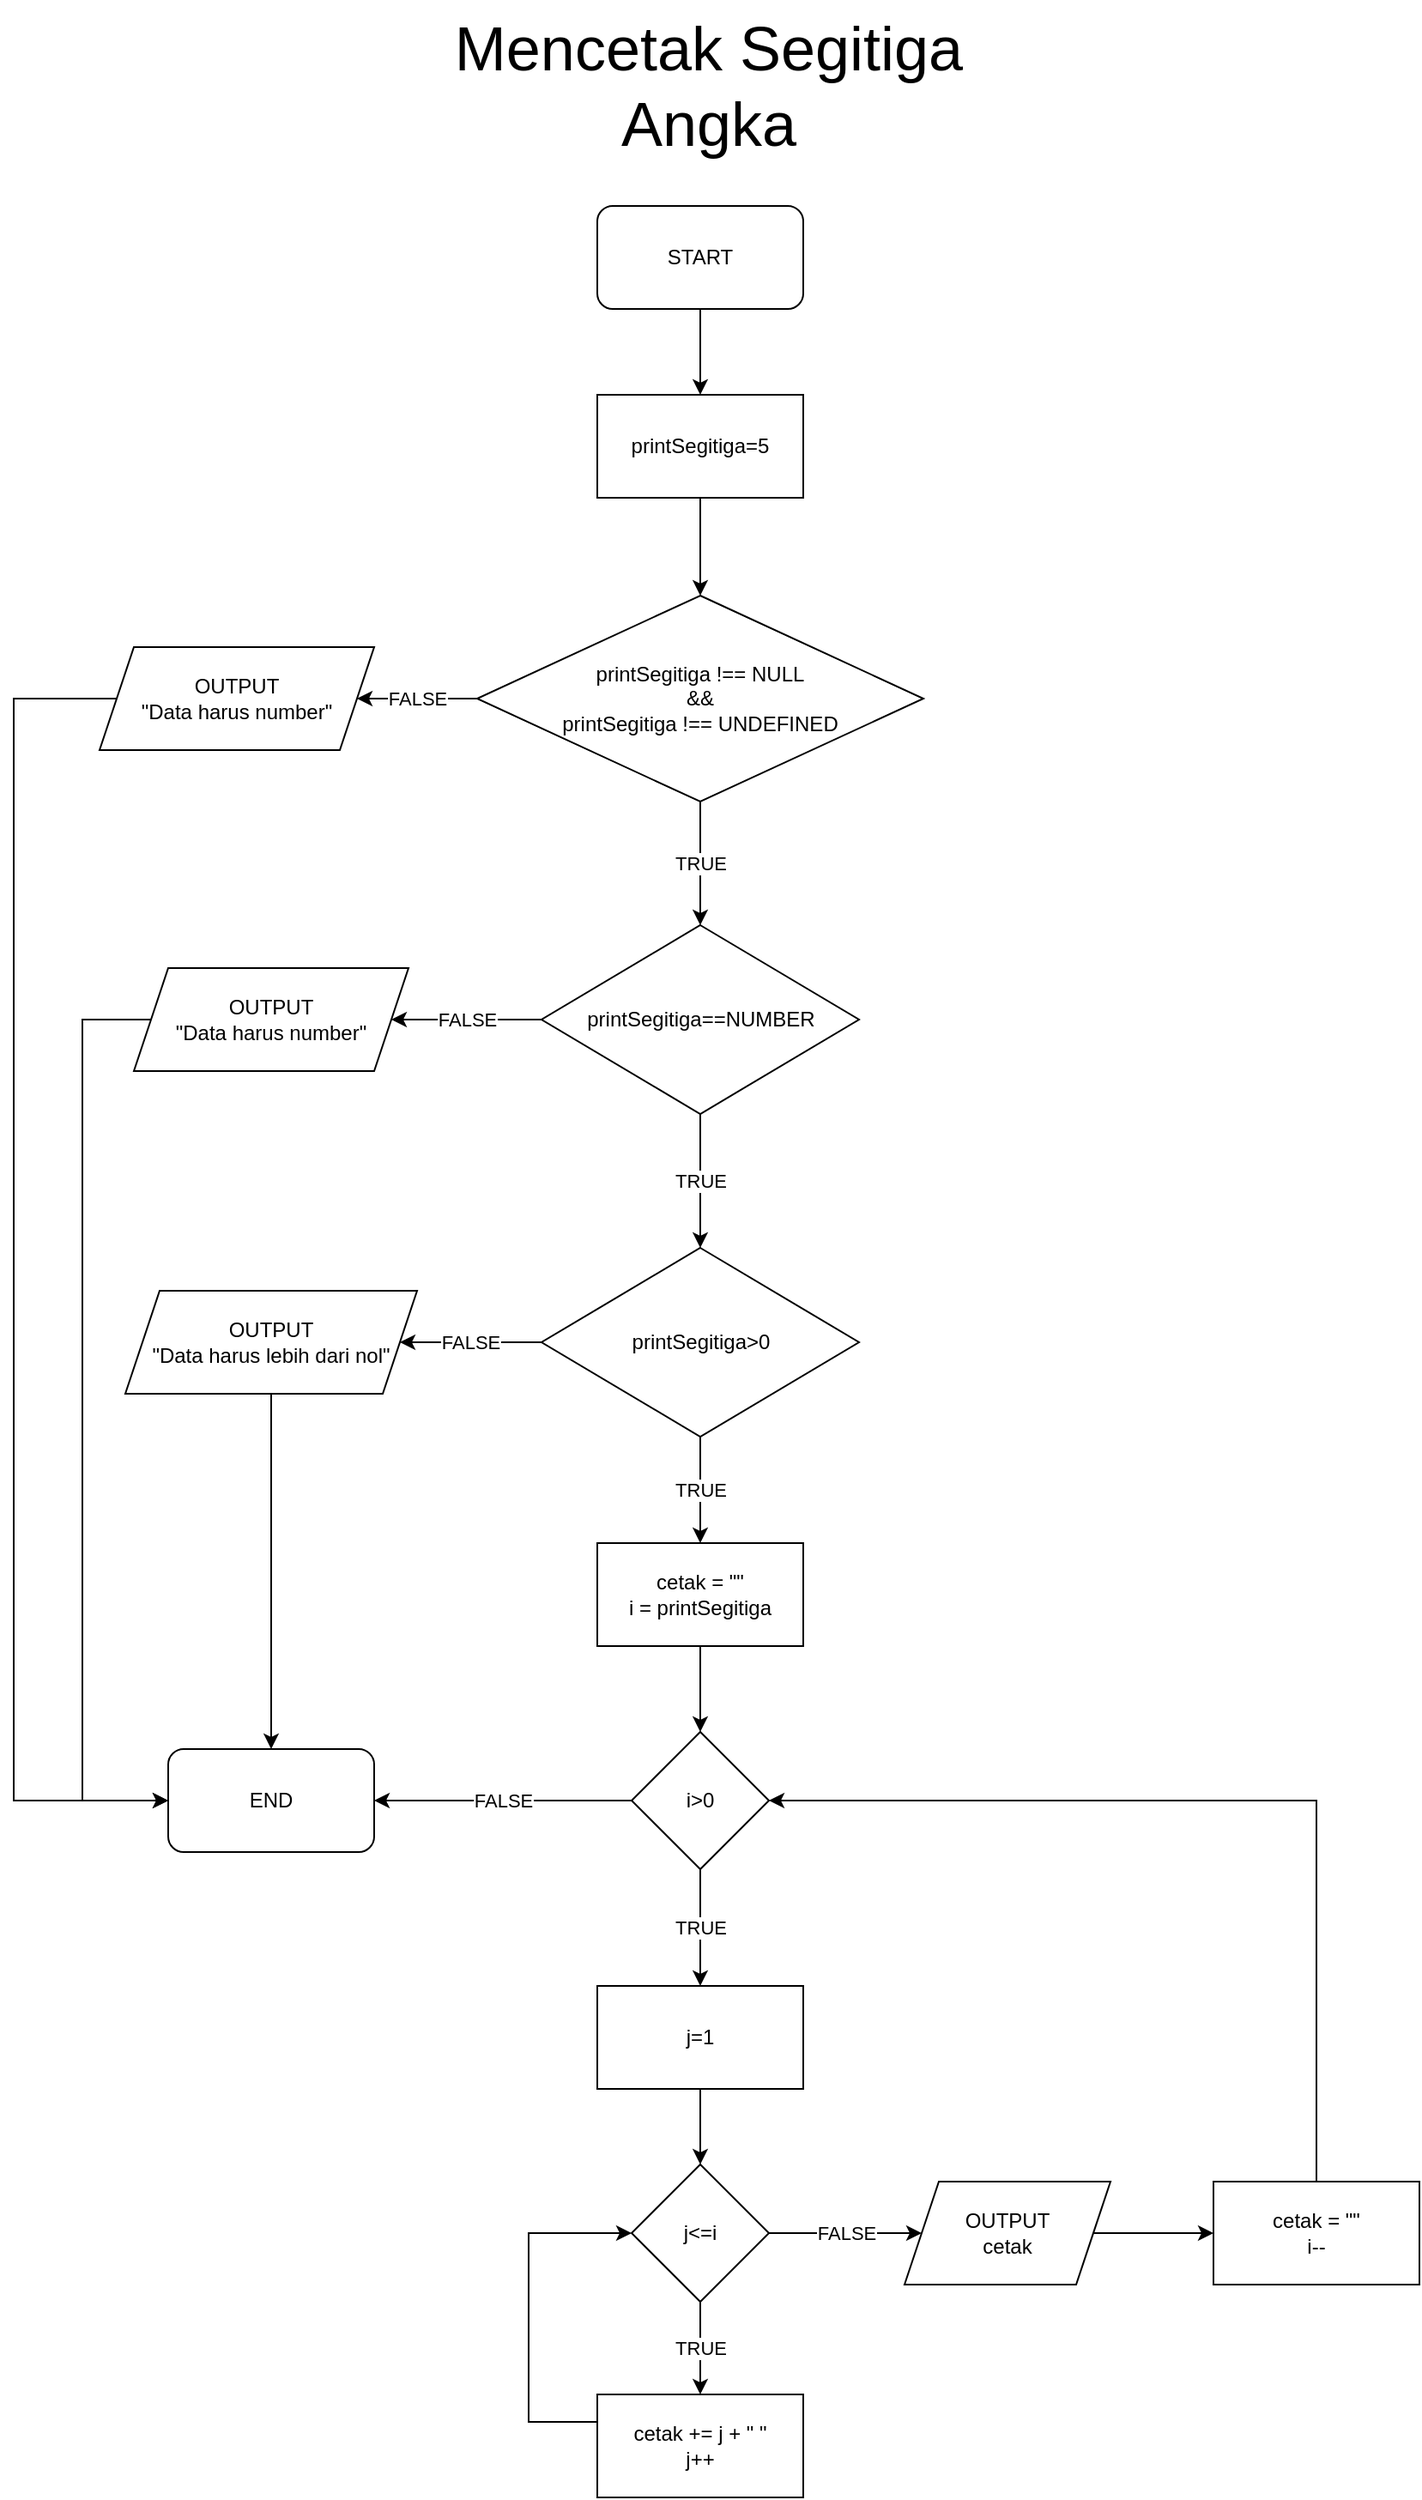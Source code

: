 <mxfile version="16.2.7" type="google"><diagram id="EGHA-ptssCjFp4QLXoKv" name="Page-1"><mxGraphModel dx="755" dy="419" grid="1" gridSize="10" guides="1" tooltips="1" connect="1" arrows="1" fold="1" page="1" pageScale="1" pageWidth="850" pageHeight="1100" math="0" shadow="0"><root><mxCell id="0"/><mxCell id="1" parent="0"/><mxCell id="jVIK0nIMyzVFKDhPMvyU-5" value="" style="edgeStyle=orthogonalEdgeStyle;rounded=0;orthogonalLoop=1;jettySize=auto;html=1;" edge="1" parent="1" source="dtqWLQeytqhg2CHUCtN--1" target="jVIK0nIMyzVFKDhPMvyU-4"><mxGeometry relative="1" as="geometry"/></mxCell><mxCell id="dtqWLQeytqhg2CHUCtN--1" value="START" style="rounded=1;whiteSpace=wrap;html=1;" parent="1" vertex="1"><mxGeometry x="360" y="140" width="120" height="60" as="geometry"/></mxCell><mxCell id="dtqWLQeytqhg2CHUCtN--15" value="FALSE" style="edgeStyle=orthogonalEdgeStyle;rounded=0;orthogonalLoop=1;jettySize=auto;html=1;" parent="1" source="dtqWLQeytqhg2CHUCtN--3" target="dtqWLQeytqhg2CHUCtN--4" edge="1"><mxGeometry relative="1" as="geometry"/></mxCell><mxCell id="dqTnGrjcJraCpCns-RR5-2" value="TRUE" style="edgeStyle=orthogonalEdgeStyle;rounded=0;orthogonalLoop=1;jettySize=auto;html=1;" parent="1" source="dtqWLQeytqhg2CHUCtN--3" target="dqTnGrjcJraCpCns-RR5-1" edge="1"><mxGeometry relative="1" as="geometry"/></mxCell><mxCell id="dtqWLQeytqhg2CHUCtN--3" value="printSegitiga==NUMBER" style="rhombus;whiteSpace=wrap;html=1;" parent="1" vertex="1"><mxGeometry x="327.5" y="559" width="185" height="110" as="geometry"/></mxCell><mxCell id="dtqWLQeytqhg2CHUCtN--25" style="edgeStyle=orthogonalEdgeStyle;rounded=0;orthogonalLoop=1;jettySize=auto;html=1;" parent="1" source="dtqWLQeytqhg2CHUCtN--4" target="dtqWLQeytqhg2CHUCtN--12" edge="1"><mxGeometry relative="1" as="geometry"><Array as="points"><mxPoint x="60" y="614"/><mxPoint x="60" y="1069"/></Array></mxGeometry></mxCell><mxCell id="dtqWLQeytqhg2CHUCtN--4" value="OUTPUT&lt;br&gt;&quot;Data harus number&quot;" style="shape=parallelogram;perimeter=parallelogramPerimeter;whiteSpace=wrap;html=1;fixedSize=1;" parent="1" vertex="1"><mxGeometry x="90" y="584" width="160" height="60" as="geometry"/></mxCell><mxCell id="dtqWLQeytqhg2CHUCtN--17" value="" style="edgeStyle=orthogonalEdgeStyle;rounded=0;orthogonalLoop=1;jettySize=auto;html=1;" parent="1" source="dtqWLQeytqhg2CHUCtN--5" target="dtqWLQeytqhg2CHUCtN--6" edge="1"><mxGeometry relative="1" as="geometry"/></mxCell><mxCell id="dtqWLQeytqhg2CHUCtN--5" value="cetak = &quot;&quot;&lt;br&gt;i = printSegitiga" style="rounded=0;whiteSpace=wrap;html=1;" parent="1" vertex="1"><mxGeometry x="360" y="919" width="120" height="60" as="geometry"/></mxCell><mxCell id="dtqWLQeytqhg2CHUCtN--24" value="FALSE" style="edgeStyle=orthogonalEdgeStyle;rounded=0;orthogonalLoop=1;jettySize=auto;html=1;" parent="1" source="dtqWLQeytqhg2CHUCtN--6" target="dtqWLQeytqhg2CHUCtN--12" edge="1"><mxGeometry relative="1" as="geometry"/></mxCell><mxCell id="jVIK0nIMyzVFKDhPMvyU-7" value="TRUE" style="edgeStyle=orthogonalEdgeStyle;rounded=0;orthogonalLoop=1;jettySize=auto;html=1;" edge="1" parent="1" source="dtqWLQeytqhg2CHUCtN--6" target="jVIK0nIMyzVFKDhPMvyU-1"><mxGeometry relative="1" as="geometry"/></mxCell><mxCell id="dtqWLQeytqhg2CHUCtN--6" value="i&amp;gt;0" style="rhombus;whiteSpace=wrap;html=1;" parent="1" vertex="1"><mxGeometry x="380" y="1029" width="80" height="80" as="geometry"/></mxCell><mxCell id="dtqWLQeytqhg2CHUCtN--19" value="TRUE" style="edgeStyle=orthogonalEdgeStyle;rounded=0;orthogonalLoop=1;jettySize=auto;html=1;" parent="1" source="dtqWLQeytqhg2CHUCtN--8" target="dtqWLQeytqhg2CHUCtN--9" edge="1"><mxGeometry relative="1" as="geometry"/></mxCell><mxCell id="dtqWLQeytqhg2CHUCtN--21" value="FALSE" style="edgeStyle=orthogonalEdgeStyle;rounded=0;orthogonalLoop=1;jettySize=auto;html=1;" parent="1" source="dtqWLQeytqhg2CHUCtN--8" target="dtqWLQeytqhg2CHUCtN--10" edge="1"><mxGeometry relative="1" as="geometry"/></mxCell><mxCell id="dtqWLQeytqhg2CHUCtN--8" value="j&amp;lt;=i" style="rhombus;whiteSpace=wrap;html=1;" parent="1" vertex="1"><mxGeometry x="380" y="1281" width="80" height="80" as="geometry"/></mxCell><mxCell id="dtqWLQeytqhg2CHUCtN--20" style="edgeStyle=orthogonalEdgeStyle;rounded=0;orthogonalLoop=1;jettySize=auto;html=1;entryX=0;entryY=0.5;entryDx=0;entryDy=0;" parent="1" source="dtqWLQeytqhg2CHUCtN--9" target="dtqWLQeytqhg2CHUCtN--8" edge="1"><mxGeometry relative="1" as="geometry"><Array as="points"><mxPoint x="320" y="1431"/><mxPoint x="320" y="1321"/></Array></mxGeometry></mxCell><mxCell id="dtqWLQeytqhg2CHUCtN--9" value="cetak += j + &quot; &quot;&lt;br&gt;j++" style="rounded=0;whiteSpace=wrap;html=1;" parent="1" vertex="1"><mxGeometry x="360" y="1415" width="120" height="60" as="geometry"/></mxCell><mxCell id="dtqWLQeytqhg2CHUCtN--22" value="" style="edgeStyle=orthogonalEdgeStyle;rounded=0;orthogonalLoop=1;jettySize=auto;html=1;" parent="1" source="dtqWLQeytqhg2CHUCtN--10" target="dtqWLQeytqhg2CHUCtN--11" edge="1"><mxGeometry relative="1" as="geometry"/></mxCell><mxCell id="dtqWLQeytqhg2CHUCtN--10" value="OUTPUT&lt;br&gt;cetak" style="shape=parallelogram;perimeter=parallelogramPerimeter;whiteSpace=wrap;html=1;fixedSize=1;" parent="1" vertex="1"><mxGeometry x="539" y="1291" width="120" height="60" as="geometry"/></mxCell><mxCell id="dtqWLQeytqhg2CHUCtN--23" style="edgeStyle=orthogonalEdgeStyle;rounded=0;orthogonalLoop=1;jettySize=auto;html=1;entryX=1;entryY=0.5;entryDx=0;entryDy=0;" parent="1" source="dtqWLQeytqhg2CHUCtN--11" target="dtqWLQeytqhg2CHUCtN--6" edge="1"><mxGeometry relative="1" as="geometry"><Array as="points"><mxPoint x="779" y="1069"/></Array></mxGeometry></mxCell><mxCell id="dtqWLQeytqhg2CHUCtN--11" value="cetak = &quot;&quot;&lt;br&gt;i--" style="rounded=0;whiteSpace=wrap;html=1;" parent="1" vertex="1"><mxGeometry x="719" y="1291" width="120" height="60" as="geometry"/></mxCell><mxCell id="dtqWLQeytqhg2CHUCtN--12" value="END" style="rounded=1;whiteSpace=wrap;html=1;" parent="1" vertex="1"><mxGeometry x="110" y="1039" width="120" height="60" as="geometry"/></mxCell><mxCell id="dtqWLQeytqhg2CHUCtN--32" value="&lt;font style=&quot;font-size: 36px&quot;&gt;Mencetak Segitiga Angka&lt;/font&gt;" style="text;html=1;strokeColor=none;fillColor=none;align=center;verticalAlign=middle;whiteSpace=wrap;rounded=0;" parent="1" vertex="1"><mxGeometry x="230" y="20" width="390" height="100" as="geometry"/></mxCell><mxCell id="In5_0XcVr9wK6_mqDKc9-3" value="TRUE" style="edgeStyle=orthogonalEdgeStyle;rounded=0;orthogonalLoop=1;jettySize=auto;html=1;" parent="1" source="In5_0XcVr9wK6_mqDKc9-1" target="dtqWLQeytqhg2CHUCtN--3" edge="1"><mxGeometry relative="1" as="geometry"/></mxCell><mxCell id="In5_0XcVr9wK6_mqDKc9-6" value="FALSE" style="edgeStyle=orthogonalEdgeStyle;rounded=0;orthogonalLoop=1;jettySize=auto;html=1;" parent="1" source="In5_0XcVr9wK6_mqDKc9-1" target="In5_0XcVr9wK6_mqDKc9-5" edge="1"><mxGeometry relative="1" as="geometry"/></mxCell><mxCell id="In5_0XcVr9wK6_mqDKc9-1" value="printSegitiga !== NULL&lt;br&gt;&amp;amp;&amp;amp;&lt;br&gt;printSegitiga !== UNDEFINED" style="rhombus;whiteSpace=wrap;html=1;" parent="1" vertex="1"><mxGeometry x="290" y="367" width="260" height="120" as="geometry"/></mxCell><mxCell id="In5_0XcVr9wK6_mqDKc9-8" style="edgeStyle=orthogonalEdgeStyle;rounded=0;orthogonalLoop=1;jettySize=auto;html=1;entryX=0;entryY=0.5;entryDx=0;entryDy=0;" parent="1" source="In5_0XcVr9wK6_mqDKc9-5" target="dtqWLQeytqhg2CHUCtN--12" edge="1"><mxGeometry relative="1" as="geometry"><Array as="points"><mxPoint x="20" y="427"/><mxPoint x="20" y="1069"/></Array></mxGeometry></mxCell><mxCell id="In5_0XcVr9wK6_mqDKc9-5" value="OUTPUT&lt;br&gt;&quot;Data harus number&quot;" style="shape=parallelogram;perimeter=parallelogramPerimeter;whiteSpace=wrap;html=1;fixedSize=1;" parent="1" vertex="1"><mxGeometry x="70" y="397" width="160" height="60" as="geometry"/></mxCell><mxCell id="dqTnGrjcJraCpCns-RR5-3" value="TRUE" style="edgeStyle=orthogonalEdgeStyle;rounded=0;orthogonalLoop=1;jettySize=auto;html=1;" parent="1" source="dqTnGrjcJraCpCns-RR5-1" target="dtqWLQeytqhg2CHUCtN--5" edge="1"><mxGeometry relative="1" as="geometry"/></mxCell><mxCell id="dqTnGrjcJraCpCns-RR5-7" value="FALSE" style="edgeStyle=orthogonalEdgeStyle;rounded=0;orthogonalLoop=1;jettySize=auto;html=1;" parent="1" source="dqTnGrjcJraCpCns-RR5-1" target="dqTnGrjcJraCpCns-RR5-5" edge="1"><mxGeometry relative="1" as="geometry"/></mxCell><mxCell id="dqTnGrjcJraCpCns-RR5-1" value="printSegitiga&amp;gt;0" style="rhombus;whiteSpace=wrap;html=1;" parent="1" vertex="1"><mxGeometry x="327.5" y="747" width="185" height="110" as="geometry"/></mxCell><mxCell id="dqTnGrjcJraCpCns-RR5-6" style="edgeStyle=orthogonalEdgeStyle;rounded=0;orthogonalLoop=1;jettySize=auto;html=1;" parent="1" source="dqTnGrjcJraCpCns-RR5-5" target="dtqWLQeytqhg2CHUCtN--12" edge="1"><mxGeometry relative="1" as="geometry"/></mxCell><mxCell id="dqTnGrjcJraCpCns-RR5-5" value="OUTPUT&lt;br&gt;&quot;Data harus lebih dari nol&quot;" style="shape=parallelogram;perimeter=parallelogramPerimeter;whiteSpace=wrap;html=1;fixedSize=1;" parent="1" vertex="1"><mxGeometry x="85" y="772" width="170" height="60" as="geometry"/></mxCell><mxCell id="jVIK0nIMyzVFKDhPMvyU-3" value="" style="edgeStyle=orthogonalEdgeStyle;rounded=0;orthogonalLoop=1;jettySize=auto;html=1;" edge="1" parent="1" source="jVIK0nIMyzVFKDhPMvyU-1" target="dtqWLQeytqhg2CHUCtN--8"><mxGeometry relative="1" as="geometry"/></mxCell><mxCell id="jVIK0nIMyzVFKDhPMvyU-1" value="j=1" style="rounded=0;whiteSpace=wrap;html=1;" vertex="1" parent="1"><mxGeometry x="360" y="1177" width="120" height="60" as="geometry"/></mxCell><mxCell id="jVIK0nIMyzVFKDhPMvyU-6" value="" style="edgeStyle=orthogonalEdgeStyle;rounded=0;orthogonalLoop=1;jettySize=auto;html=1;" edge="1" parent="1" source="jVIK0nIMyzVFKDhPMvyU-4" target="In5_0XcVr9wK6_mqDKc9-1"><mxGeometry relative="1" as="geometry"/></mxCell><mxCell id="jVIK0nIMyzVFKDhPMvyU-4" value="printSegitiga=5" style="rounded=0;whiteSpace=wrap;html=1;" vertex="1" parent="1"><mxGeometry x="360" y="250" width="120" height="60" as="geometry"/></mxCell></root></mxGraphModel></diagram></mxfile>
